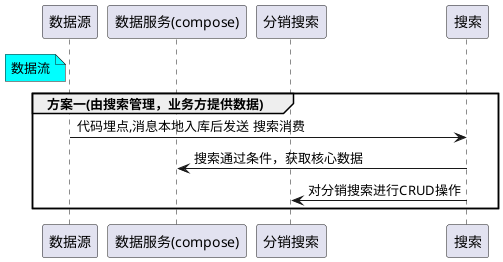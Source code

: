 @startuml

participant 数据源 as producer
participant "数据服务(compose)" as compose
participant 分销搜索 as dist_search
participant 搜索 as search

note left of producer #aqua
	数据流
end note

group 方案一(由搜索管理，业务方提供数据)
producer -> search : 代码埋点,消息本地入库后发送 搜索消费
search -> compose : 搜索通过条件，获取核心数据
search -> dist_search : 对分销搜索进行CRUD操作
end
'group 方案二(由友品管理)
'producer -> dist_search : 代码埋点,消息本地入库后,直接对分销搜索进行CRUD操作
'end

@enduml









